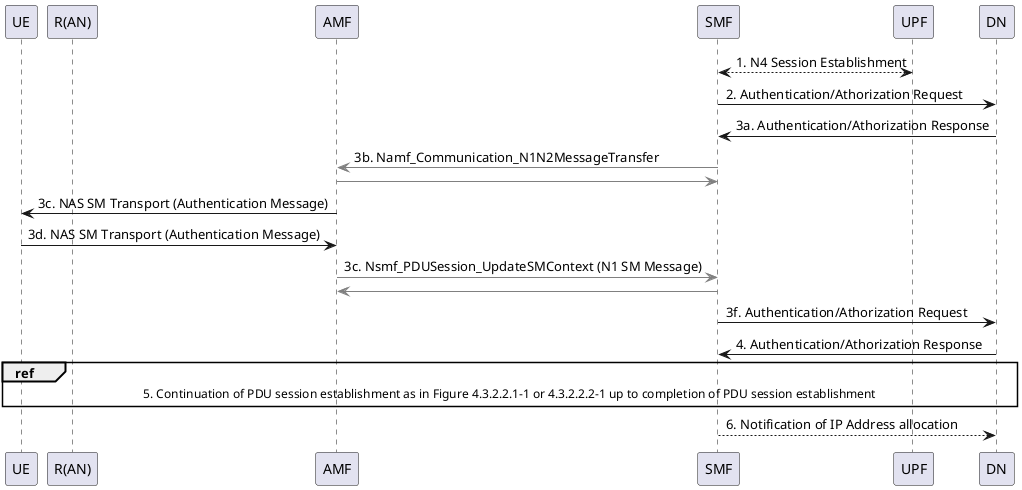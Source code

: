 @startuml PDU Session Establishment authentication or authorization by a DN-AAA server

' Used by:
'   TS23502_UERequested_PDU_Session_Establishment_NonRoaming_And_Roaming_With_Local_Breakout.puml

!$DEFAULT_COLOR = "#gray"

participant UE as UE
participant "R(AN)" as RAN
participant AMF as AMF
participant SMF as SMF
participant UPF as UPF
participant DN as DN

' Assign default colors to the Operations is they are not assigned in the vars file
!$Namf_Communication_N1N2MessageTransfer ?= $DEFAULT_COLOR
!$Nsmf_PDUSession_UpdateSMContext ?= $DEFAULT_COLOR

SMF <--> UPF : 1. N4 Session Establishment
SMF -> DN : 2. Authentication/Athorization Request
SMF <- DN : 3a. Authentication/Athorization Response
SMF -[$Namf_Communication_N1N2MessageTransfer]> AMF : 3b. Namf_Communication_N1N2MessageTransfer
SMF <[$Namf_Communication_N1N2MessageTransfer]- AMF
AMF -> UE : 3c. NAS SM Transport (Authentication Message)
AMF <- UE : 3d. NAS SM Transport (Authentication Message)
AMF -[$Nsmf_PDUSession_UpdateSMContext]> SMF : 3c. Nsmf_PDUSession_UpdateSMContext (N1 SM Message)
AMF <[$Nsmf_PDUSession_UpdateSMContext]- SMF
SMF -> DN : 3f. Authentication/Athorization Request
SMF <- DN : 4. Authentication/Athorization Response
ref over UE,RAN,AMF,SMF,UPF,DN
    5. Continuation of PDU session establishment as in Figure 4.3.2.2.1-1 or 4.3.2.2.2-1 up to completion of PDU session establishment
end ref
SMF --> DN : 6. Notification of IP Address allocation
@enduml